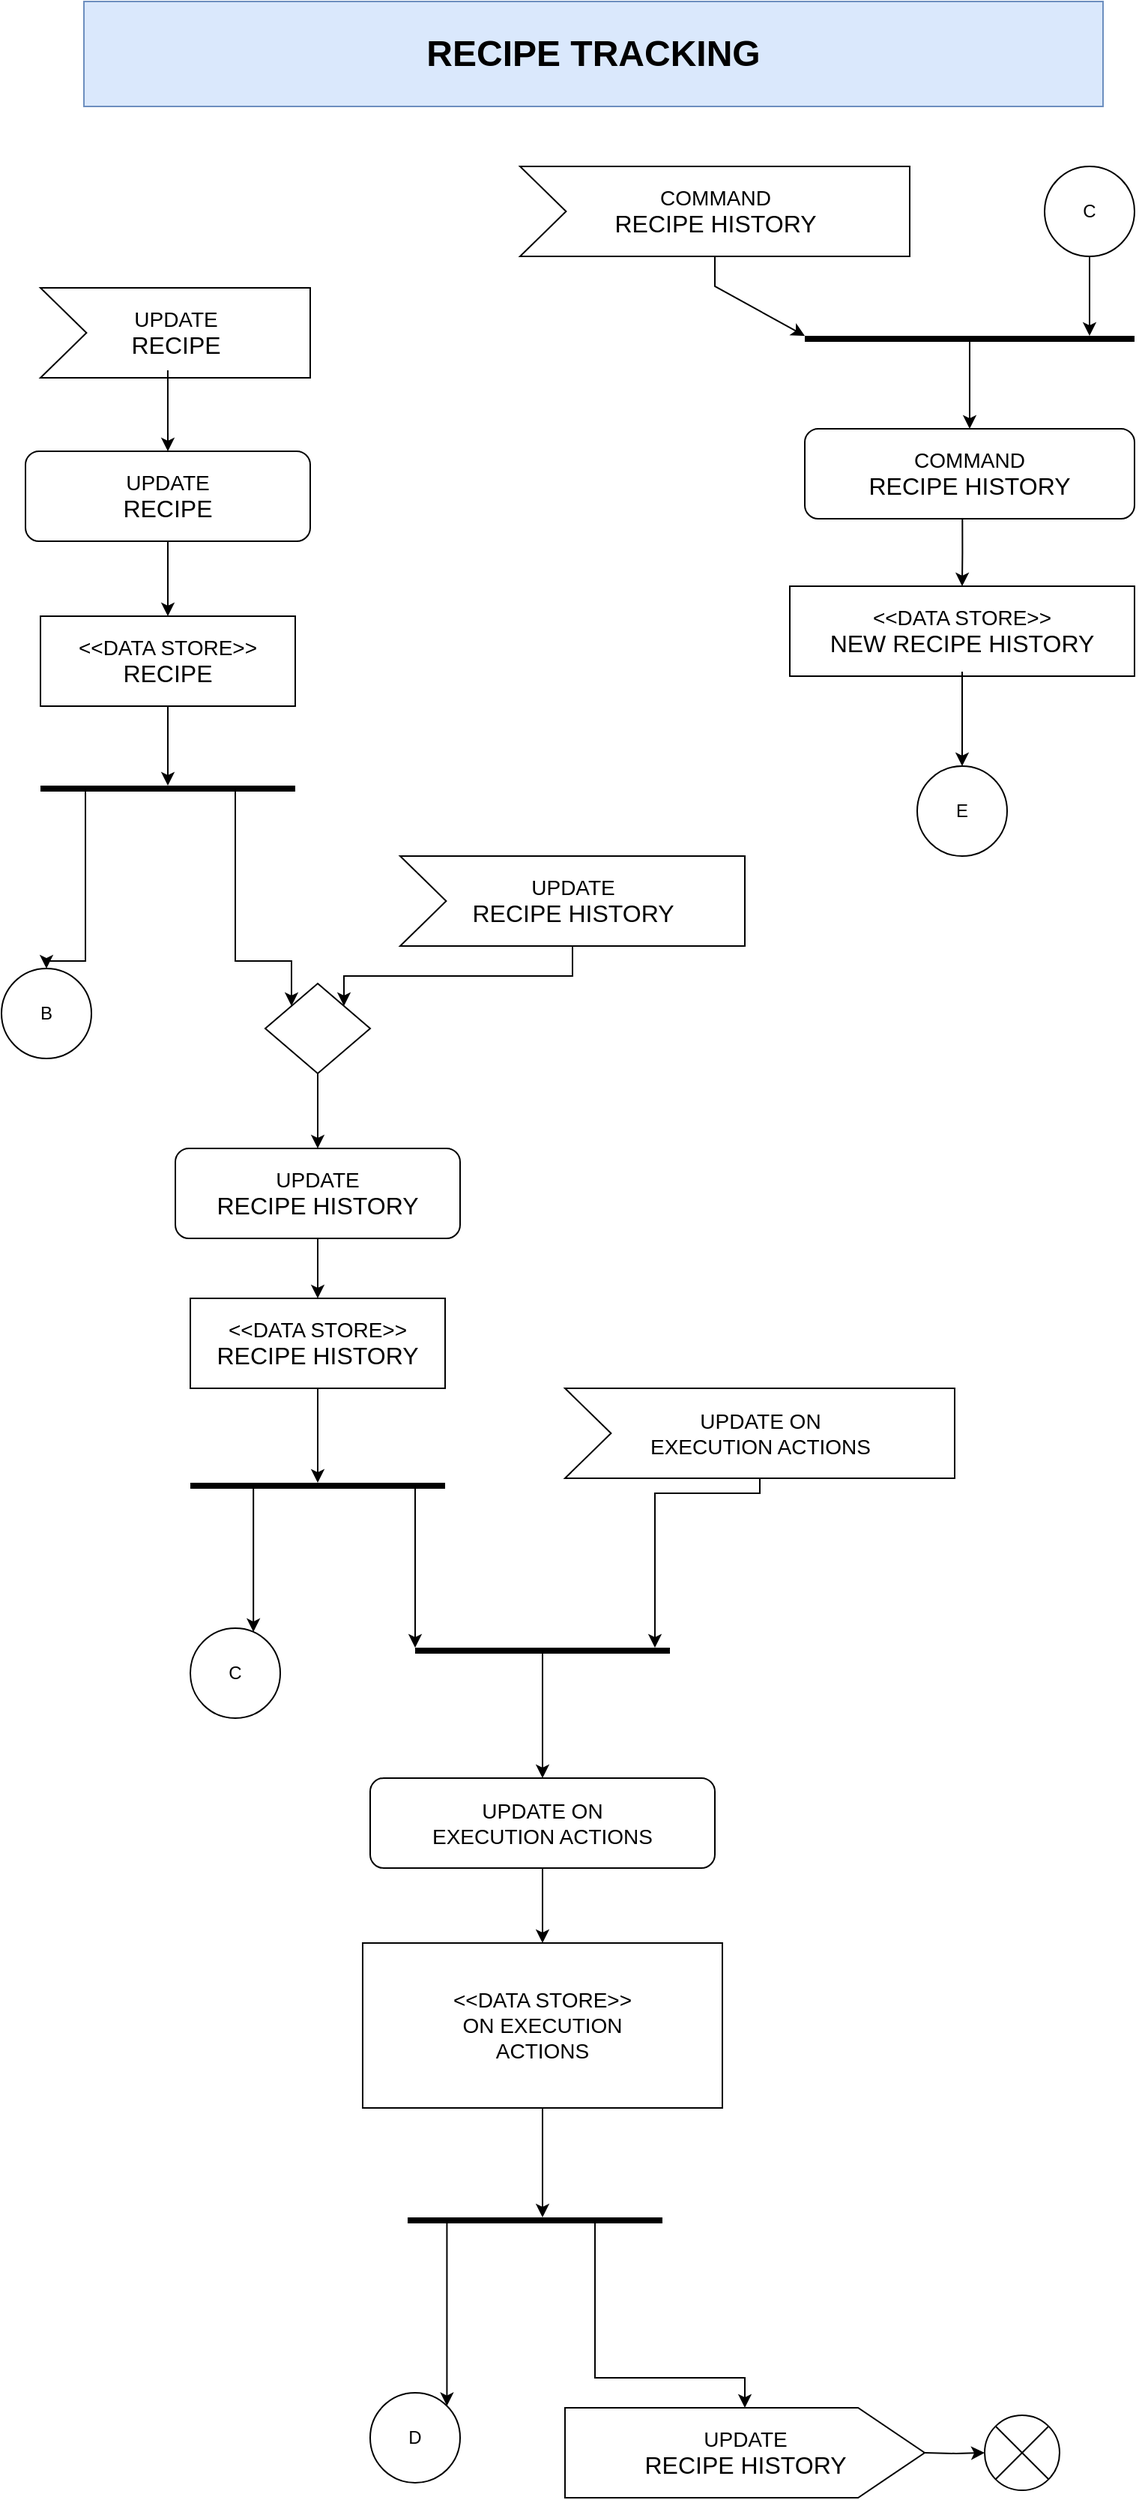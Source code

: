 <mxfile>
    <diagram id="EJc_ZQxOV-EYeJzVw6CA" name="Page-1">
        <mxGraphModel dx="2638" dy="1824" grid="1" gridSize="10" guides="1" tooltips="1" connect="1" arrows="1" fold="1" page="1" pageScale="1" pageWidth="1169" pageHeight="1654" math="0" shadow="0">
            <root>
                <mxCell id="0"/>
                <mxCell id="1" parent="0"/>
                <mxCell id="2" value="&lt;font style=&quot;font-size: 24px;&quot;&gt;&lt;b&gt;RECIPE TRACKING&lt;/b&gt;&lt;/font&gt;" style="text;html=1;align=center;verticalAlign=middle;whiteSpace=wrap;rounded=0;fillColor=#dae8fc;strokeColor=#6c8ebf;" vertex="1" parent="1">
                    <mxGeometry x="225" y="40" width="680" height="70" as="geometry"/>
                </mxCell>
                <mxCell id="3" value="" style="edgeStyle=orthogonalEdgeStyle;rounded=0;orthogonalLoop=1;jettySize=auto;html=1;fillColor=none;" edge="1" parent="1" source="4">
                    <mxGeometry relative="1" as="geometry">
                        <mxPoint x="381" y="805" as="targetPoint"/>
                    </mxGeometry>
                </mxCell>
                <mxCell id="4" value="" style="rhombus;whiteSpace=wrap;html=1;fillColor=none;" vertex="1" parent="1">
                    <mxGeometry x="346" y="695" width="70" height="60" as="geometry"/>
                </mxCell>
                <mxCell id="5" style="edgeStyle=orthogonalEdgeStyle;rounded=0;orthogonalLoop=1;jettySize=auto;html=1;exitX=0.5;exitY=1;exitDx=0;exitDy=0;" edge="1" parent="1" source="6" target="29">
                    <mxGeometry relative="1" as="geometry">
                        <Array as="points">
                            <mxPoint x="276" y="530"/>
                            <mxPoint x="276" y="530"/>
                        </Array>
                    </mxGeometry>
                </mxCell>
                <mxCell id="6" value="&lt;span style=&quot;font-size: 14px; text-wrap-mode: nowrap;&quot;&gt;&amp;lt;&amp;lt;DATA STORE&amp;gt;&amp;gt;&lt;/span&gt;&lt;br&gt;&lt;div style=&quot;text-wrap-mode: nowrap;&quot;&gt;&lt;font size=&quot;3&quot;&gt;RECIPE&lt;/font&gt;&lt;/div&gt;" style="rounded=0;whiteSpace=wrap;html=1;fillColor=none;" vertex="1" parent="1">
                    <mxGeometry x="196" y="450" width="170" height="60" as="geometry"/>
                </mxCell>
                <mxCell id="7" style="edgeStyle=orthogonalEdgeStyle;rounded=0;orthogonalLoop=1;jettySize=auto;html=1;exitX=0.5;exitY=1;exitDx=0;exitDy=0;" edge="1" parent="1" source="8" target="32">
                    <mxGeometry relative="1" as="geometry">
                        <Array as="points">
                            <mxPoint x="381" y="985"/>
                            <mxPoint x="381" y="985"/>
                        </Array>
                    </mxGeometry>
                </mxCell>
                <mxCell id="8" value="&lt;span style=&quot;font-size: 14px; text-wrap-mode: nowrap;&quot;&gt;&amp;lt;&amp;lt;DATA STORE&amp;gt;&amp;gt;&lt;/span&gt;&lt;br&gt;&lt;div style=&quot;text-wrap-mode: nowrap;&quot;&gt;&lt;font size=&quot;3&quot;&gt;RECIPE HISTORY&lt;/font&gt;&lt;/div&gt;" style="rounded=0;whiteSpace=wrap;html=1;fillColor=none;" vertex="1" parent="1">
                    <mxGeometry x="296" y="905" width="170" height="60" as="geometry"/>
                </mxCell>
                <mxCell id="9" value="" style="edgeStyle=orthogonalEdgeStyle;rounded=0;orthogonalLoop=1;jettySize=auto;html=1;fillColor=none;exitX=0.5;exitY=0.95;exitDx=0;exitDy=0;exitPerimeter=0;" edge="1" parent="1" source="10" target="22">
                    <mxGeometry relative="1" as="geometry"/>
                </mxCell>
                <mxCell id="10" value="&lt;span style=&quot;font-size: 14px; text-wrap-mode: nowrap;&quot;&gt;&amp;lt;&amp;lt;DATA STORE&amp;gt;&amp;gt;&lt;/span&gt;&lt;br style=&quot;text-wrap-mode: nowrap;&quot;&gt;&lt;div style=&quot;text-wrap-mode: nowrap;&quot;&gt;&lt;font size=&quot;3&quot;&gt;NEW RECIPE HISTORY&lt;/font&gt;&lt;/div&gt;" style="rounded=0;whiteSpace=wrap;html=1;fillColor=none;" vertex="1" parent="1">
                    <mxGeometry x="696" y="430" width="230" height="60" as="geometry"/>
                </mxCell>
                <mxCell id="11" value="" style="edgeStyle=orthogonalEdgeStyle;rounded=0;orthogonalLoop=1;jettySize=auto;html=1;" edge="1" parent="1" source="12" target="37">
                    <mxGeometry relative="1" as="geometry">
                        <Array as="points">
                            <mxPoint x="526" y="1475"/>
                            <mxPoint x="526" y="1475"/>
                        </Array>
                    </mxGeometry>
                </mxCell>
                <mxCell id="12" value="&lt;div&gt;&lt;font style=&quot;text-wrap-mode: nowrap; font-size: 14px;&quot;&gt;&amp;lt;&amp;lt;DATA STORE&amp;gt;&amp;gt;&lt;/font&gt;&lt;/div&gt;&lt;font style=&quot;text-wrap-mode: nowrap; font-size: 14px;&quot;&gt;ON&amp;nbsp;&lt;/font&gt;&lt;span style=&quot;font-size: 14px; text-wrap-mode: nowrap; background-color: transparent; color: light-dark(rgb(0, 0, 0), rgb(255, 255, 255));&quot;&gt;EXECUTION&lt;/span&gt;&lt;div style=&quot;text-wrap-mode: nowrap;&quot;&gt;&lt;span style=&quot;font-size: 14px; background-color: transparent; color: light-dark(rgb(0, 0, 0), rgb(255, 255, 255));&quot;&gt;ACTIONS&lt;/span&gt;&lt;/div&gt;" style="rounded=0;whiteSpace=wrap;html=1;fillColor=none;" vertex="1" parent="1">
                    <mxGeometry x="411" y="1335" width="240" height="110" as="geometry"/>
                </mxCell>
                <mxCell id="13" value="" style="edgeStyle=orthogonalEdgeStyle;rounded=0;orthogonalLoop=1;jettySize=auto;html=1;fillColor=none;" edge="1" parent="1" source="14" target="6">
                    <mxGeometry relative="1" as="geometry"/>
                </mxCell>
                <mxCell id="14" value="&lt;font style=&quot;text-wrap-mode: nowrap; font-size: 14px;&quot;&gt;UPDATE&lt;/font&gt;&lt;div style=&quot;text-wrap-mode: nowrap;&quot;&gt;&lt;font size=&quot;3&quot;&gt;RECIPE&lt;/font&gt;&lt;/div&gt;" style="rounded=1;whiteSpace=wrap;html=1;fillColor=none;" vertex="1" parent="1">
                    <mxGeometry x="186" y="340" width="190" height="60" as="geometry"/>
                </mxCell>
                <mxCell id="15" value="" style="edgeStyle=orthogonalEdgeStyle;rounded=0;orthogonalLoop=1;jettySize=auto;html=1;fillColor=none;" edge="1" parent="1" source="16" target="8">
                    <mxGeometry relative="1" as="geometry"/>
                </mxCell>
                <mxCell id="16" value="&lt;font style=&quot;text-wrap-mode: nowrap; font-size: 14px;&quot;&gt;UPDATE&lt;/font&gt;&lt;div style=&quot;text-wrap-mode: nowrap;&quot;&gt;&lt;font size=&quot;3&quot;&gt;RECIPE HISTORY&lt;/font&gt;&lt;/div&gt;" style="rounded=1;whiteSpace=wrap;html=1;fillColor=none;" vertex="1" parent="1">
                    <mxGeometry x="286" y="805" width="190" height="60" as="geometry"/>
                </mxCell>
                <mxCell id="17" value="" style="edgeStyle=orthogonalEdgeStyle;rounded=0;orthogonalLoop=1;jettySize=auto;html=1;exitX=0.478;exitY=1;exitDx=0;exitDy=0;exitPerimeter=0;fillColor=none;" edge="1" parent="1" source="18" target="10">
                    <mxGeometry relative="1" as="geometry"/>
                </mxCell>
                <mxCell id="18" value="&lt;span style=&quot;text-wrap-mode: nowrap; font-size: 14px;&quot;&gt;COMMAND&lt;/span&gt;&lt;br style=&quot;text-wrap-mode: nowrap;&quot;&gt;&lt;div style=&quot;text-wrap-mode: nowrap;&quot;&gt;&lt;font size=&quot;3&quot;&gt;RECIPE HISTORY&lt;/font&gt;&lt;/div&gt;" style="rounded=1;whiteSpace=wrap;html=1;fillColor=none;" vertex="1" parent="1">
                    <mxGeometry x="706" y="325" width="220" height="60" as="geometry"/>
                </mxCell>
                <mxCell id="19" value="" style="edgeStyle=orthogonalEdgeStyle;rounded=0;orthogonalLoop=1;jettySize=auto;html=1;fillColor=none;" edge="1" parent="1" source="20">
                    <mxGeometry relative="1" as="geometry">
                        <mxPoint x="531" y="1335" as="targetPoint"/>
                    </mxGeometry>
                </mxCell>
                <mxCell id="20" value="&lt;font style=&quot;text-wrap-mode: nowrap; font-size: 14px;&quot;&gt;UPDATE ON&lt;/font&gt;&lt;div style=&quot;text-wrap-mode: nowrap;&quot;&gt;&lt;font style=&quot;font-size: 14px;&quot;&gt;EXECUTION ACTIONS&lt;/font&gt;&lt;/div&gt;" style="rounded=1;whiteSpace=wrap;html=1;fillColor=none;" vertex="1" parent="1">
                    <mxGeometry x="416" y="1225" width="230" height="60" as="geometry"/>
                </mxCell>
                <mxCell id="21" value="B" style="ellipse;whiteSpace=wrap;html=1;aspect=fixed;fillColor=none;" vertex="1" parent="1">
                    <mxGeometry x="170" y="685" width="60" height="60" as="geometry"/>
                </mxCell>
                <mxCell id="22" value="E" style="ellipse;whiteSpace=wrap;html=1;aspect=fixed;fillColor=none;" vertex="1" parent="1">
                    <mxGeometry x="781" y="550" width="60" height="60" as="geometry"/>
                </mxCell>
                <mxCell id="23" value="C" style="ellipse;whiteSpace=wrap;html=1;aspect=fixed;fillColor=none;" vertex="1" parent="1">
                    <mxGeometry x="296" y="1125" width="60" height="60" as="geometry"/>
                </mxCell>
                <mxCell id="24" style="edgeStyle=orthogonalEdgeStyle;rounded=0;orthogonalLoop=1;jettySize=auto;html=1;exitX=0.5;exitY=1;exitDx=0;exitDy=0;" edge="1" parent="1" source="25" target="39">
                    <mxGeometry relative="1" as="geometry">
                        <Array as="points">
                            <mxPoint x="876" y="230"/>
                            <mxPoint x="876" y="230"/>
                        </Array>
                    </mxGeometry>
                </mxCell>
                <mxCell id="25" value="C" style="ellipse;whiteSpace=wrap;html=1;aspect=fixed;fillColor=none;" vertex="1" parent="1">
                    <mxGeometry x="866" y="150" width="60" height="60" as="geometry"/>
                </mxCell>
                <mxCell id="26" value="D" style="ellipse;whiteSpace=wrap;html=1;aspect=fixed;fillColor=none;" vertex="1" parent="1">
                    <mxGeometry x="416" y="1635" width="60" height="60" as="geometry"/>
                </mxCell>
                <mxCell id="27" value="" style="edgeStyle=orthogonalEdgeStyle;rounded=0;orthogonalLoop=1;jettySize=auto;html=1;entryX=0;entryY=0;entryDx=0;entryDy=0;" edge="1" parent="1" source="29" target="4">
                    <mxGeometry relative="1" as="geometry">
                        <Array as="points">
                            <mxPoint x="326" y="680"/>
                            <mxPoint x="364" y="680"/>
                        </Array>
                    </mxGeometry>
                </mxCell>
                <mxCell id="28" value="" style="edgeStyle=orthogonalEdgeStyle;rounded=0;orthogonalLoop=1;jettySize=auto;html=1;" edge="1" parent="1" source="29" target="21">
                    <mxGeometry relative="1" as="geometry">
                        <Array as="points">
                            <mxPoint x="226" y="680"/>
                            <mxPoint x="200" y="680"/>
                        </Array>
                    </mxGeometry>
                </mxCell>
                <mxCell id="29" value="" style="line;strokeWidth=4;html=1;perimeter=backbonePerimeter;points=[];outlineConnect=0;fillColor=none;" vertex="1" parent="1">
                    <mxGeometry x="196" y="470" width="170" height="190" as="geometry"/>
                </mxCell>
                <mxCell id="30" value="" style="edgeStyle=orthogonalEdgeStyle;rounded=0;orthogonalLoop=1;jettySize=auto;html=1;" edge="1" parent="1" source="32" target="23">
                    <mxGeometry relative="1" as="geometry">
                        <Array as="points">
                            <mxPoint x="346" y="1150"/>
                            <mxPoint x="356" y="1150"/>
                        </Array>
                    </mxGeometry>
                </mxCell>
                <mxCell id="31" value="" style="edgeStyle=orthogonalEdgeStyle;rounded=0;orthogonalLoop=1;jettySize=auto;html=1;" edge="1" parent="1" source="32" target="34">
                    <mxGeometry relative="1" as="geometry">
                        <Array as="points">
                            <mxPoint x="446" y="1075"/>
                            <mxPoint x="446" y="1075"/>
                        </Array>
                    </mxGeometry>
                </mxCell>
                <mxCell id="32" value="" style="line;strokeWidth=4;html=1;perimeter=backbonePerimeter;points=[];outlineConnect=0;fillColor=none;" vertex="1" parent="1">
                    <mxGeometry x="296" y="935" width="170" height="190" as="geometry"/>
                </mxCell>
                <mxCell id="33" value="" style="edgeStyle=orthogonalEdgeStyle;rounded=0;orthogonalLoop=1;jettySize=auto;html=1;" edge="1" parent="1" source="34" target="20">
                    <mxGeometry relative="1" as="geometry">
                        <Array as="points">
                            <mxPoint x="531" y="1185"/>
                            <mxPoint x="531" y="1185"/>
                        </Array>
                    </mxGeometry>
                </mxCell>
                <mxCell id="34" value="" style="line;strokeWidth=4;html=1;perimeter=backbonePerimeter;points=[];outlineConnect=0;fillColor=none;" vertex="1" parent="1">
                    <mxGeometry x="446" y="1045" width="170" height="190" as="geometry"/>
                </mxCell>
                <mxCell id="35" value="" style="edgeStyle=orthogonalEdgeStyle;rounded=0;orthogonalLoop=1;jettySize=auto;html=1;" edge="1" parent="1" source="37">
                    <mxGeometry relative="1" as="geometry">
                        <mxPoint x="666" y="1645" as="targetPoint"/>
                        <Array as="points">
                            <mxPoint x="566" y="1625"/>
                            <mxPoint x="666" y="1625"/>
                        </Array>
                    </mxGeometry>
                </mxCell>
                <mxCell id="36" value="" style="edgeStyle=orthogonalEdgeStyle;rounded=0;orthogonalLoop=1;jettySize=auto;html=1;entryX=1;entryY=0;entryDx=0;entryDy=0;" edge="1" parent="1" source="37" target="26">
                    <mxGeometry relative="1" as="geometry">
                        <Array as="points">
                            <mxPoint x="496" y="1615"/>
                            <mxPoint x="496" y="1615"/>
                        </Array>
                    </mxGeometry>
                </mxCell>
                <mxCell id="37" value="" style="line;strokeWidth=4;html=1;perimeter=backbonePerimeter;points=[];outlineConnect=0;fillColor=none;" vertex="1" parent="1">
                    <mxGeometry x="441" y="1425" width="170" height="190" as="geometry"/>
                </mxCell>
                <mxCell id="38" value="" style="edgeStyle=orthogonalEdgeStyle;rounded=0;orthogonalLoop=1;jettySize=auto;html=1;" edge="1" parent="1" source="39" target="18">
                    <mxGeometry relative="1" as="geometry">
                        <Array as="points">
                            <mxPoint x="816" y="290"/>
                            <mxPoint x="816" y="290"/>
                        </Array>
                    </mxGeometry>
                </mxCell>
                <mxCell id="39" value="" style="line;strokeWidth=4;html=1;perimeter=backbonePerimeter;points=[];outlineConnect=0;fillColor=none;" vertex="1" parent="1">
                    <mxGeometry x="706" y="170" width="220" height="190" as="geometry"/>
                </mxCell>
                <mxCell id="40" value="" style="shape=sumEllipse;perimeter=ellipsePerimeter;whiteSpace=wrap;html=1;backgroundOutline=1;fillColor=none;" vertex="1" parent="1">
                    <mxGeometry x="826" y="1650" width="50" height="50" as="geometry"/>
                </mxCell>
                <mxCell id="41" value="" style="edgeStyle=orthogonalEdgeStyle;rounded=0;orthogonalLoop=1;jettySize=auto;html=1;" edge="1" parent="1" target="40">
                    <mxGeometry relative="1" as="geometry">
                        <mxPoint x="786" y="1675" as="sourcePoint"/>
                    </mxGeometry>
                </mxCell>
                <mxCell id="42" style="edgeStyle=orthogonalEdgeStyle;rounded=0;orthogonalLoop=1;jettySize=auto;html=1;exitX=0;exitY=0;exitDx=130;exitDy=60.0;exitPerimeter=0;" edge="1" parent="1" source="43" target="34">
                    <mxGeometry relative="1" as="geometry">
                        <Array as="points">
                            <mxPoint x="676" y="1035"/>
                            <mxPoint x="606" y="1035"/>
                        </Array>
                    </mxGeometry>
                </mxCell>
                <mxCell id="43" value="&lt;font style=&quot;font-size: 14px;&quot;&gt;UPDATE ON&lt;/font&gt;&lt;div&gt;&lt;font style=&quot;font-size: 14px;&quot;&gt;EXECUTION ACTIONS&lt;/font&gt;&lt;/div&gt;" style="html=1;shadow=0;dashed=0;align=center;verticalAlign=middle;shape=mxgraph.arrows2.arrow;dy=0;dx=0;notch=30.71;fillColor=none;" vertex="1" parent="1">
                    <mxGeometry x="546" y="965" width="260" height="60" as="geometry"/>
                </mxCell>
                <mxCell id="44" style="edgeStyle=orthogonalEdgeStyle;rounded=0;orthogonalLoop=1;jettySize=auto;html=1;entryX=1;entryY=0;entryDx=0;entryDy=0;" edge="1" parent="1" source="45" target="4">
                    <mxGeometry relative="1" as="geometry">
                        <Array as="points">
                            <mxPoint x="551" y="690"/>
                            <mxPoint x="399" y="690"/>
                        </Array>
                    </mxGeometry>
                </mxCell>
                <mxCell id="45" value="&lt;font style=&quot;font-size: 14px;&quot;&gt;UPDATE&lt;/font&gt;&lt;div&gt;&lt;font size=&quot;3&quot;&gt;RECIPE HISTORY&lt;/font&gt;&lt;/div&gt;" style="html=1;shadow=0;dashed=0;align=center;verticalAlign=middle;shape=mxgraph.arrows2.arrow;dy=0;dx=0;notch=30.71;fillColor=none;" vertex="1" parent="1">
                    <mxGeometry x="436" y="610" width="230" height="60" as="geometry"/>
                </mxCell>
                <mxCell id="46" style="edgeStyle=orthogonalEdgeStyle;rounded=0;orthogonalLoop=1;jettySize=auto;html=1;entryX=0.5;entryY=0;entryDx=0;entryDy=0;exitX=0.472;exitY=0.917;exitDx=0;exitDy=0;exitPerimeter=0;" edge="1" parent="1" source="47" target="14">
                    <mxGeometry relative="1" as="geometry">
                        <mxPoint x="276" y="295" as="sourcePoint"/>
                    </mxGeometry>
                </mxCell>
                <mxCell id="47" value="&lt;font style=&quot;font-size: 14px;&quot;&gt;UPDATE&lt;/font&gt;&lt;div&gt;&lt;font size=&quot;3&quot;&gt;RECIPE&lt;/font&gt;&lt;/div&gt;" style="html=1;shadow=0;dashed=0;align=center;verticalAlign=middle;shape=mxgraph.arrows2.arrow;dy=0;dx=0;notch=30.71;fillColor=none;" vertex="1" parent="1">
                    <mxGeometry x="196" y="231" width="180" height="60" as="geometry"/>
                </mxCell>
                <mxCell id="48" style="edgeStyle=orthogonalEdgeStyle;rounded=0;orthogonalLoop=1;jettySize=auto;html=1;exitX=0;exitY=0;exitDx=130;exitDy=60.0;exitPerimeter=0;" edge="1" parent="1" source="49" target="39">
                    <mxGeometry relative="1" as="geometry">
                        <Array as="points">
                            <mxPoint x="646" y="230"/>
                        </Array>
                    </mxGeometry>
                </mxCell>
                <mxCell id="49" value="&lt;span style=&quot;font-size: 14px;&quot;&gt;COMMAND&lt;/span&gt;&lt;br&gt;&lt;div&gt;&lt;font size=&quot;3&quot;&gt;RECIPE HISTORY&lt;/font&gt;&lt;/div&gt;" style="html=1;shadow=0;dashed=0;align=center;verticalAlign=middle;shape=mxgraph.arrows2.arrow;dy=0;dx=0;notch=30.71;fillColor=none;" vertex="1" parent="1">
                    <mxGeometry x="516" y="150" width="260" height="60" as="geometry"/>
                </mxCell>
                <mxCell id="50" value="&lt;font style=&quot;font-size: 14px;&quot;&gt;UPDATE&lt;/font&gt;&lt;div&gt;&lt;font size=&quot;3&quot;&gt;RECIPE HISTORY&lt;/font&gt;&lt;/div&gt;" style="html=1;shadow=0;dashed=0;align=center;verticalAlign=middle;shape=mxgraph.arrows2.arrow;dy=0;dx=44.43;notch=0;fillColor=none;" vertex="1" parent="1">
                    <mxGeometry x="546" y="1645" width="240" height="60" as="geometry"/>
                </mxCell>
            </root>
        </mxGraphModel>
    </diagram>
</mxfile>